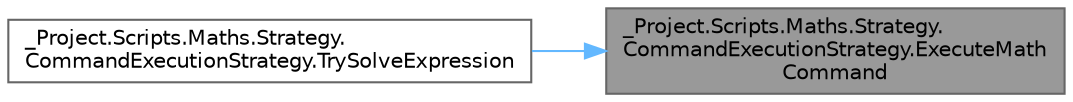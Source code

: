 digraph "_Project.Scripts.Maths.Strategy.CommandExecutionStrategy.ExecuteMathCommand"
{
 // LATEX_PDF_SIZE
  bgcolor="transparent";
  edge [fontname=Helvetica,fontsize=10,labelfontname=Helvetica,labelfontsize=10];
  node [fontname=Helvetica,fontsize=10,shape=box,height=0.2,width=0.4];
  rankdir="RL";
  Node1 [id="Node000001",label="_Project.Scripts.Maths.Strategy.\lCommandExecutionStrategy.ExecuteMath\lCommand",height=0.2,width=0.4,color="gray40", fillcolor="grey60", style="filled", fontcolor="black",tooltip="Метод выполнения математичесой команды"];
  Node1 -> Node2 [id="edge1_Node000001_Node000002",dir="back",color="steelblue1",style="solid",tooltip=" "];
  Node2 [id="Node000002",label="_Project.Scripts.Maths.Strategy.\lCommandExecutionStrategy.TrySolveExpression",height=0.2,width=0.4,color="grey40", fillcolor="white", style="filled",URL="$class___project_1_1_scripts_1_1_maths_1_1_strategy_1_1_command_execution_strategy.html#ad40338fb708657e3563cb78603525c93",tooltip="Метод запуска математических вычислений"];
}
